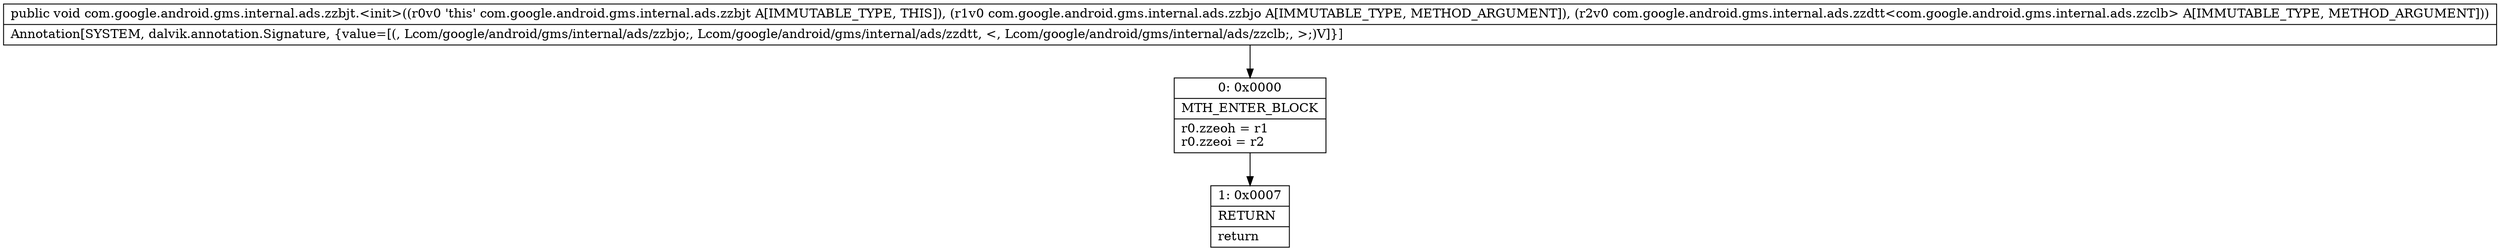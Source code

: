 digraph "CFG forcom.google.android.gms.internal.ads.zzbjt.\<init\>(Lcom\/google\/android\/gms\/internal\/ads\/zzbjo;Lcom\/google\/android\/gms\/internal\/ads\/zzdtt;)V" {
Node_0 [shape=record,label="{0\:\ 0x0000|MTH_ENTER_BLOCK\l|r0.zzeoh = r1\lr0.zzeoi = r2\l}"];
Node_1 [shape=record,label="{1\:\ 0x0007|RETURN\l|return\l}"];
MethodNode[shape=record,label="{public void com.google.android.gms.internal.ads.zzbjt.\<init\>((r0v0 'this' com.google.android.gms.internal.ads.zzbjt A[IMMUTABLE_TYPE, THIS]), (r1v0 com.google.android.gms.internal.ads.zzbjo A[IMMUTABLE_TYPE, METHOD_ARGUMENT]), (r2v0 com.google.android.gms.internal.ads.zzdtt\<com.google.android.gms.internal.ads.zzclb\> A[IMMUTABLE_TYPE, METHOD_ARGUMENT]))  | Annotation[SYSTEM, dalvik.annotation.Signature, \{value=[(, Lcom\/google\/android\/gms\/internal\/ads\/zzbjo;, Lcom\/google\/android\/gms\/internal\/ads\/zzdtt, \<, Lcom\/google\/android\/gms\/internal\/ads\/zzclb;, \>;)V]\}]\l}"];
MethodNode -> Node_0;
Node_0 -> Node_1;
}

